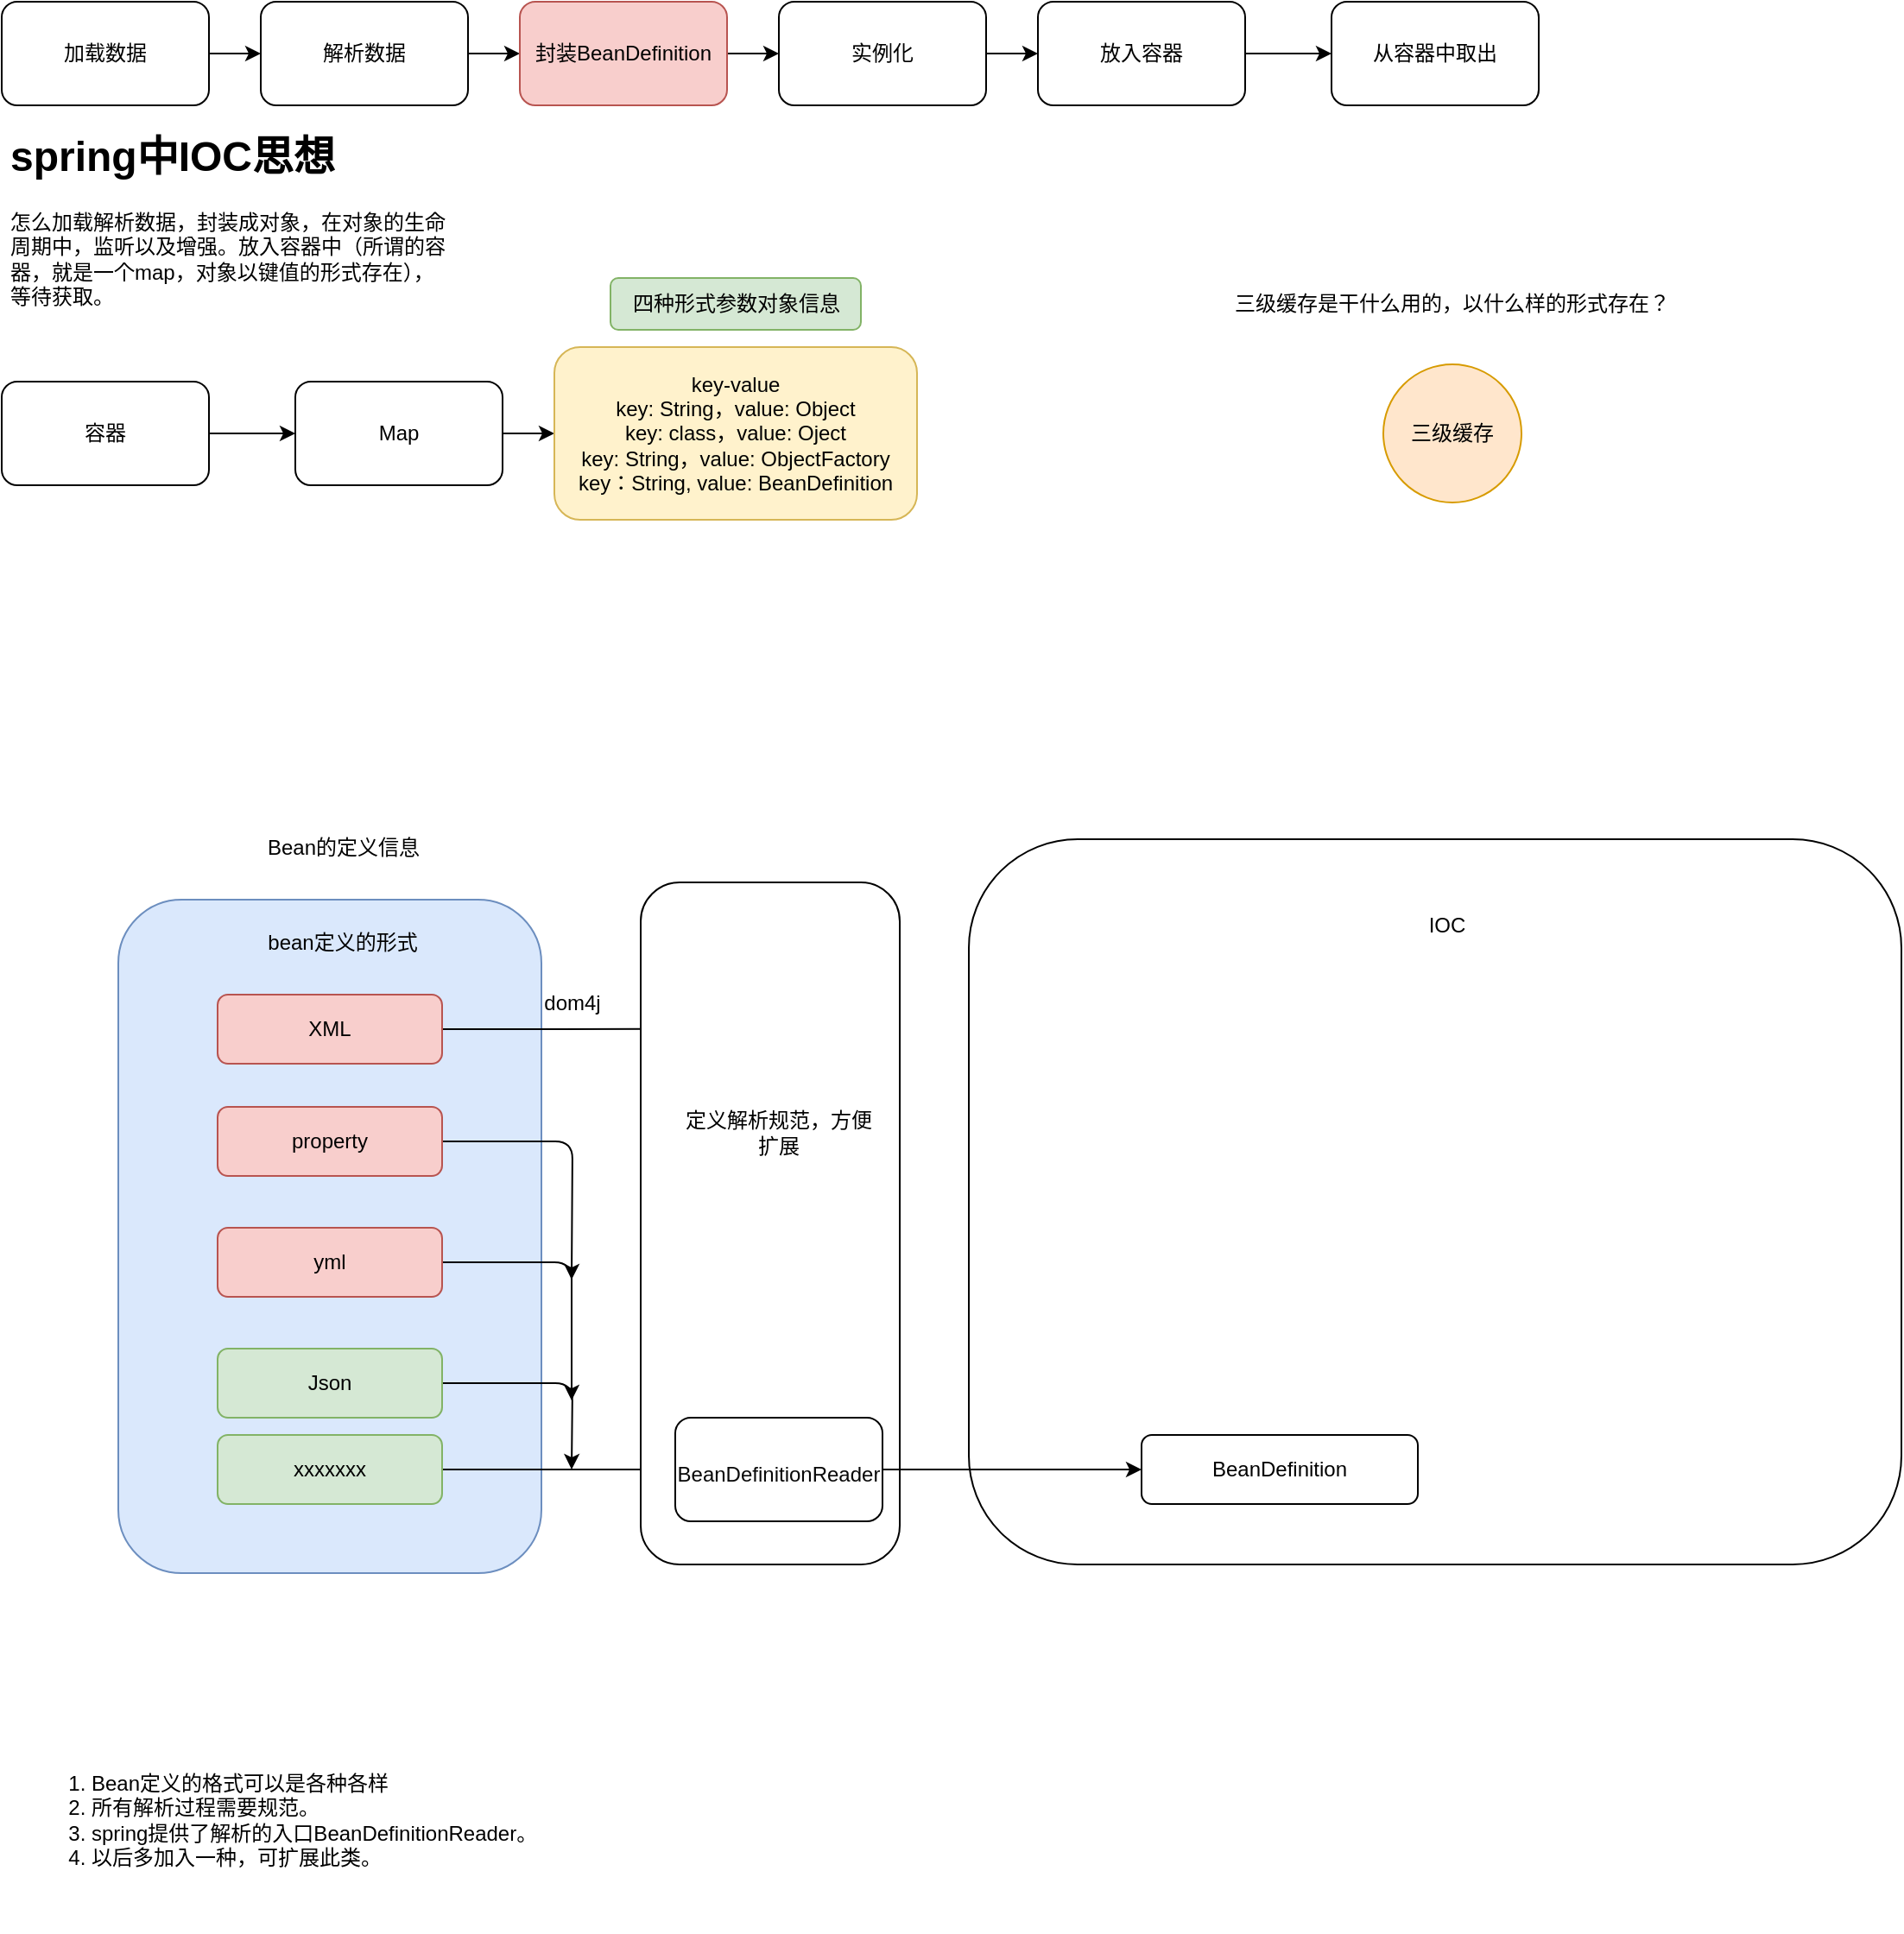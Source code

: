 <mxfile version="21.1.1" type="github">
  <diagram id="C5RBs43oDa-KdzZeNtuy" name="Page-1">
    <mxGraphModel dx="1401" dy="937" grid="1" gridSize="10" guides="1" tooltips="1" connect="1" arrows="1" fold="1" page="1" pageScale="1" pageWidth="1654" pageHeight="2336" math="0" shadow="0">
      <root>
        <mxCell id="WIyWlLk6GJQsqaUBKTNV-0" />
        <mxCell id="WIyWlLk6GJQsqaUBKTNV-1" parent="WIyWlLk6GJQsqaUBKTNV-0" />
        <mxCell id="brJTGo-iU788ZS12ijNm-44" value="" style="rounded=1;whiteSpace=wrap;html=1;fillColor=#dae8fc;strokeColor=#6c8ebf;arcSize=15;shadow=0;" vertex="1" parent="WIyWlLk6GJQsqaUBKTNV-1">
          <mxGeometry x="87.5" y="570" width="245" height="390" as="geometry" />
        </mxCell>
        <mxCell id="brJTGo-iU788ZS12ijNm-16" style="edgeStyle=orthogonalEdgeStyle;rounded=1;orthogonalLoop=1;jettySize=auto;html=1;exitX=1;exitY=0.5;exitDx=0;exitDy=0;entryX=0;entryY=0.5;entryDx=0;entryDy=0;" edge="1" parent="WIyWlLk6GJQsqaUBKTNV-1" source="brJTGo-iU788ZS12ijNm-10" target="brJTGo-iU788ZS12ijNm-11">
          <mxGeometry relative="1" as="geometry" />
        </mxCell>
        <mxCell id="brJTGo-iU788ZS12ijNm-10" value="加载数据" style="rounded=1;whiteSpace=wrap;html=1;" vertex="1" parent="WIyWlLk6GJQsqaUBKTNV-1">
          <mxGeometry x="20" y="50" width="120" height="60" as="geometry" />
        </mxCell>
        <mxCell id="brJTGo-iU788ZS12ijNm-17" style="edgeStyle=orthogonalEdgeStyle;rounded=1;orthogonalLoop=1;jettySize=auto;html=1;exitX=1;exitY=0.5;exitDx=0;exitDy=0;entryX=0;entryY=0.5;entryDx=0;entryDy=0;" edge="1" parent="WIyWlLk6GJQsqaUBKTNV-1" source="brJTGo-iU788ZS12ijNm-11" target="brJTGo-iU788ZS12ijNm-12">
          <mxGeometry relative="1" as="geometry" />
        </mxCell>
        <mxCell id="brJTGo-iU788ZS12ijNm-11" value="解析数据" style="rounded=1;whiteSpace=wrap;html=1;" vertex="1" parent="WIyWlLk6GJQsqaUBKTNV-1">
          <mxGeometry x="170" y="50" width="120" height="60" as="geometry" />
        </mxCell>
        <mxCell id="brJTGo-iU788ZS12ijNm-18" style="edgeStyle=orthogonalEdgeStyle;rounded=1;orthogonalLoop=1;jettySize=auto;html=1;exitX=1;exitY=0.5;exitDx=0;exitDy=0;entryX=0;entryY=0.5;entryDx=0;entryDy=0;" edge="1" parent="WIyWlLk6GJQsqaUBKTNV-1" source="brJTGo-iU788ZS12ijNm-12" target="brJTGo-iU788ZS12ijNm-13">
          <mxGeometry relative="1" as="geometry" />
        </mxCell>
        <mxCell id="brJTGo-iU788ZS12ijNm-12" value="封装BeanDefinition" style="rounded=1;whiteSpace=wrap;html=1;fillColor=#f8cecc;strokeColor=#b85450;" vertex="1" parent="WIyWlLk6GJQsqaUBKTNV-1">
          <mxGeometry x="320" y="50" width="120" height="60" as="geometry" />
        </mxCell>
        <mxCell id="brJTGo-iU788ZS12ijNm-19" style="edgeStyle=orthogonalEdgeStyle;rounded=1;orthogonalLoop=1;jettySize=auto;html=1;exitX=1;exitY=0.5;exitDx=0;exitDy=0;entryX=0;entryY=0.5;entryDx=0;entryDy=0;" edge="1" parent="WIyWlLk6GJQsqaUBKTNV-1" source="brJTGo-iU788ZS12ijNm-13" target="brJTGo-iU788ZS12ijNm-14">
          <mxGeometry relative="1" as="geometry" />
        </mxCell>
        <mxCell id="brJTGo-iU788ZS12ijNm-13" value="实例化" style="rounded=1;whiteSpace=wrap;html=1;" vertex="1" parent="WIyWlLk6GJQsqaUBKTNV-1">
          <mxGeometry x="470" y="50" width="120" height="60" as="geometry" />
        </mxCell>
        <mxCell id="brJTGo-iU788ZS12ijNm-20" style="edgeStyle=orthogonalEdgeStyle;rounded=1;orthogonalLoop=1;jettySize=auto;html=1;exitX=1;exitY=0.5;exitDx=0;exitDy=0;entryX=0;entryY=0.5;entryDx=0;entryDy=0;" edge="1" parent="WIyWlLk6GJQsqaUBKTNV-1" source="brJTGo-iU788ZS12ijNm-14" target="brJTGo-iU788ZS12ijNm-15">
          <mxGeometry relative="1" as="geometry" />
        </mxCell>
        <mxCell id="brJTGo-iU788ZS12ijNm-14" value="放入容器&lt;br&gt;" style="rounded=1;whiteSpace=wrap;html=1;" vertex="1" parent="WIyWlLk6GJQsqaUBKTNV-1">
          <mxGeometry x="620" y="50" width="120" height="60" as="geometry" />
        </mxCell>
        <mxCell id="brJTGo-iU788ZS12ijNm-15" value="从容器中取出" style="rounded=1;whiteSpace=wrap;html=1;" vertex="1" parent="WIyWlLk6GJQsqaUBKTNV-1">
          <mxGeometry x="790" y="50" width="120" height="60" as="geometry" />
        </mxCell>
        <mxCell id="brJTGo-iU788ZS12ijNm-23" value="&lt;h1&gt;spring中IOC思想&lt;/h1&gt;&lt;p&gt;怎么加载解析数据，封装成对象，在对象的生命周期中，监听以及增强。放入容器中（所谓的容器，就是一个map，对象以键值的形式存在），等待获取。&lt;/p&gt;" style="text;html=1;strokeColor=none;fillColor=none;spacing=5;spacingTop=-20;whiteSpace=wrap;overflow=hidden;rounded=1;" vertex="1" parent="WIyWlLk6GJQsqaUBKTNV-1">
          <mxGeometry x="20" y="120" width="260" height="130" as="geometry" />
        </mxCell>
        <mxCell id="brJTGo-iU788ZS12ijNm-28" style="edgeStyle=orthogonalEdgeStyle;rounded=1;orthogonalLoop=1;jettySize=auto;html=1;exitX=1;exitY=0.5;exitDx=0;exitDy=0;" edge="1" parent="WIyWlLk6GJQsqaUBKTNV-1" source="brJTGo-iU788ZS12ijNm-24" target="brJTGo-iU788ZS12ijNm-25">
          <mxGeometry relative="1" as="geometry" />
        </mxCell>
        <mxCell id="brJTGo-iU788ZS12ijNm-24" value="容器" style="rounded=1;whiteSpace=wrap;html=1;" vertex="1" parent="WIyWlLk6GJQsqaUBKTNV-1">
          <mxGeometry x="20" y="270" width="120" height="60" as="geometry" />
        </mxCell>
        <mxCell id="brJTGo-iU788ZS12ijNm-29" style="edgeStyle=orthogonalEdgeStyle;rounded=1;orthogonalLoop=1;jettySize=auto;html=1;exitX=1;exitY=0.5;exitDx=0;exitDy=0;entryX=0;entryY=0.5;entryDx=0;entryDy=0;" edge="1" parent="WIyWlLk6GJQsqaUBKTNV-1" source="brJTGo-iU788ZS12ijNm-25" target="brJTGo-iU788ZS12ijNm-26">
          <mxGeometry relative="1" as="geometry" />
        </mxCell>
        <mxCell id="brJTGo-iU788ZS12ijNm-25" value="Map" style="rounded=1;whiteSpace=wrap;html=1;" vertex="1" parent="WIyWlLk6GJQsqaUBKTNV-1">
          <mxGeometry x="190" y="270" width="120" height="60" as="geometry" />
        </mxCell>
        <mxCell id="brJTGo-iU788ZS12ijNm-26" value="key-value&lt;br&gt;key: String，value: Object&lt;br&gt;key: class，value: Oject&lt;br&gt;key: String，value: ObjectFactory&lt;br&gt;key：String, value: BeanDefinition" style="rounded=1;whiteSpace=wrap;html=1;fillColor=#fff2cc;strokeColor=#d6b656;" vertex="1" parent="WIyWlLk6GJQsqaUBKTNV-1">
          <mxGeometry x="340" y="250" width="210" height="100" as="geometry" />
        </mxCell>
        <mxCell id="brJTGo-iU788ZS12ijNm-27" value="四种形式参数对象信息" style="text;html=1;strokeColor=#82b366;fillColor=#d5e8d4;align=center;verticalAlign=middle;whiteSpace=wrap;rounded=1;" vertex="1" parent="WIyWlLk6GJQsqaUBKTNV-1">
          <mxGeometry x="372.5" y="210" width="145" height="30" as="geometry" />
        </mxCell>
        <mxCell id="brJTGo-iU788ZS12ijNm-30" value="三级缓存" style="ellipse;whiteSpace=wrap;html=1;aspect=fixed;fillColor=#ffe6cc;strokeColor=#d79b00;rounded=1;" vertex="1" parent="WIyWlLk6GJQsqaUBKTNV-1">
          <mxGeometry x="820" y="260" width="80" height="80" as="geometry" />
        </mxCell>
        <mxCell id="brJTGo-iU788ZS12ijNm-31" value="三级缓存是干什么用的，以什么样的形式存在？" style="text;html=1;strokeColor=none;fillColor=none;align=center;verticalAlign=middle;whiteSpace=wrap;rounded=1;" vertex="1" parent="WIyWlLk6GJQsqaUBKTNV-1">
          <mxGeometry x="700" y="200" width="320" height="50" as="geometry" />
        </mxCell>
        <mxCell id="brJTGo-iU788ZS12ijNm-33" value="" style="rounded=1;whiteSpace=wrap;html=1;shadow=0;" vertex="1" parent="WIyWlLk6GJQsqaUBKTNV-1">
          <mxGeometry x="580" y="535" width="540" height="420" as="geometry" />
        </mxCell>
        <mxCell id="brJTGo-iU788ZS12ijNm-34" value="IOC" style="text;html=1;strokeColor=none;fillColor=none;align=center;verticalAlign=middle;whiteSpace=wrap;rounded=1;strokeWidth=3;shadow=0;" vertex="1" parent="WIyWlLk6GJQsqaUBKTNV-1">
          <mxGeometry x="827" y="570" width="60" height="30" as="geometry" />
        </mxCell>
        <mxCell id="brJTGo-iU788ZS12ijNm-35" style="edgeStyle=orthogonalEdgeStyle;rounded=1;orthogonalLoop=1;jettySize=auto;html=1;exitX=0.5;exitY=1;exitDx=0;exitDy=0;shadow=0;" edge="1" parent="WIyWlLk6GJQsqaUBKTNV-1" source="brJTGo-iU788ZS12ijNm-34" target="brJTGo-iU788ZS12ijNm-34">
          <mxGeometry relative="1" as="geometry" />
        </mxCell>
        <mxCell id="brJTGo-iU788ZS12ijNm-172" style="edgeStyle=orthogonalEdgeStyle;rounded=1;orthogonalLoop=1;jettySize=auto;html=1;entryX=0.071;entryY=0.215;entryDx=0;entryDy=0;entryPerimeter=0;" edge="1" parent="WIyWlLk6GJQsqaUBKTNV-1" source="brJTGo-iU788ZS12ijNm-36" target="brJTGo-iU788ZS12ijNm-48">
          <mxGeometry relative="1" as="geometry" />
        </mxCell>
        <mxCell id="brJTGo-iU788ZS12ijNm-36" value="XML" style="rounded=1;whiteSpace=wrap;html=1;fillColor=#f8cecc;strokeColor=#b85450;shadow=0;" vertex="1" parent="WIyWlLk6GJQsqaUBKTNV-1">
          <mxGeometry x="145" y="625" width="130" height="40" as="geometry" />
        </mxCell>
        <mxCell id="brJTGo-iU788ZS12ijNm-37" value="Bean的定义信息" style="text;html=1;strokeColor=none;fillColor=none;align=center;verticalAlign=middle;whiteSpace=wrap;rounded=1;shadow=0;" vertex="1" parent="WIyWlLk6GJQsqaUBKTNV-1">
          <mxGeometry x="167.5" y="530" width="100" height="20" as="geometry" />
        </mxCell>
        <mxCell id="brJTGo-iU788ZS12ijNm-176" style="edgeStyle=orthogonalEdgeStyle;rounded=1;orthogonalLoop=1;jettySize=auto;html=1;exitX=1;exitY=0.5;exitDx=0;exitDy=0;" edge="1" parent="WIyWlLk6GJQsqaUBKTNV-1" source="brJTGo-iU788ZS12ijNm-40">
          <mxGeometry relative="1" as="geometry">
            <mxPoint x="350" y="790.0" as="targetPoint" />
          </mxGeometry>
        </mxCell>
        <mxCell id="brJTGo-iU788ZS12ijNm-40" value="property" style="rounded=1;whiteSpace=wrap;html=1;fillColor=#f8cecc;strokeColor=#b85450;shadow=0;" vertex="1" parent="WIyWlLk6GJQsqaUBKTNV-1">
          <mxGeometry x="145" y="690" width="130" height="40" as="geometry" />
        </mxCell>
        <mxCell id="brJTGo-iU788ZS12ijNm-175" style="edgeStyle=orthogonalEdgeStyle;rounded=1;orthogonalLoop=1;jettySize=auto;html=1;exitX=1;exitY=0.5;exitDx=0;exitDy=0;" edge="1" parent="WIyWlLk6GJQsqaUBKTNV-1" source="brJTGo-iU788ZS12ijNm-41">
          <mxGeometry relative="1" as="geometry">
            <mxPoint x="350" y="860" as="targetPoint" />
            <Array as="points">
              <mxPoint x="350" y="780" />
            </Array>
          </mxGeometry>
        </mxCell>
        <mxCell id="brJTGo-iU788ZS12ijNm-41" value="yml" style="rounded=1;whiteSpace=wrap;html=1;fillColor=#f8cecc;strokeColor=#b85450;shadow=0;" vertex="1" parent="WIyWlLk6GJQsqaUBKTNV-1">
          <mxGeometry x="145" y="760" width="130" height="40" as="geometry" />
        </mxCell>
        <mxCell id="brJTGo-iU788ZS12ijNm-174" style="edgeStyle=orthogonalEdgeStyle;rounded=1;orthogonalLoop=1;jettySize=auto;html=1;" edge="1" parent="WIyWlLk6GJQsqaUBKTNV-1" source="brJTGo-iU788ZS12ijNm-42">
          <mxGeometry relative="1" as="geometry">
            <mxPoint x="350" y="900" as="targetPoint" />
          </mxGeometry>
        </mxCell>
        <mxCell id="brJTGo-iU788ZS12ijNm-42" value="Json" style="rounded=1;whiteSpace=wrap;html=1;fillColor=#d5e8d4;strokeColor=#82b366;shadow=0;" vertex="1" parent="WIyWlLk6GJQsqaUBKTNV-1">
          <mxGeometry x="145" y="830" width="130" height="40" as="geometry" />
        </mxCell>
        <mxCell id="brJTGo-iU788ZS12ijNm-45" value="bean定义的形式" style="text;html=1;strokeColor=none;fillColor=none;align=center;verticalAlign=middle;whiteSpace=wrap;rounded=1;shadow=0;" vertex="1" parent="WIyWlLk6GJQsqaUBKTNV-1">
          <mxGeometry x="160" y="590" width="115" height="10" as="geometry" />
        </mxCell>
        <mxCell id="brJTGo-iU788ZS12ijNm-181" style="edgeStyle=orthogonalEdgeStyle;rounded=1;orthogonalLoop=1;jettySize=auto;html=1;exitX=1;exitY=0.5;exitDx=0;exitDy=0;" edge="1" parent="WIyWlLk6GJQsqaUBKTNV-1" source="brJTGo-iU788ZS12ijNm-46" target="brJTGo-iU788ZS12ijNm-69">
          <mxGeometry relative="1" as="geometry" />
        </mxCell>
        <mxCell id="brJTGo-iU788ZS12ijNm-46" value="xxxxxxx" style="rounded=1;whiteSpace=wrap;html=1;fillColor=#d5e8d4;strokeColor=#82b366;shadow=0;" vertex="1" parent="WIyWlLk6GJQsqaUBKTNV-1">
          <mxGeometry x="145" y="880" width="130" height="40" as="geometry" />
        </mxCell>
        <mxCell id="brJTGo-iU788ZS12ijNm-47" value="BeanDefinition" style="rounded=1;whiteSpace=wrap;html=1;shadow=0;" vertex="1" parent="WIyWlLk6GJQsqaUBKTNV-1">
          <mxGeometry x="680" y="880" width="160" height="40" as="geometry" />
        </mxCell>
        <mxCell id="brJTGo-iU788ZS12ijNm-48" value="" style="rounded=1;whiteSpace=wrap;html=1;shadow=0;" vertex="1" parent="WIyWlLk6GJQsqaUBKTNV-1">
          <mxGeometry x="390" y="560" width="150" height="395" as="geometry" />
        </mxCell>
        <mxCell id="brJTGo-iU788ZS12ijNm-49" value="定义解析规范，方便扩展" style="text;html=1;strokeColor=none;fillColor=none;align=center;verticalAlign=middle;whiteSpace=wrap;rounded=1;shadow=0;" vertex="1" parent="WIyWlLk6GJQsqaUBKTNV-1">
          <mxGeometry x="410" y="690" width="120" height="30" as="geometry" />
        </mxCell>
        <mxCell id="brJTGo-iU788ZS12ijNm-177" style="edgeStyle=orthogonalEdgeStyle;rounded=1;orthogonalLoop=1;jettySize=auto;html=1;exitX=1;exitY=0.5;exitDx=0;exitDy=0;" edge="1" parent="WIyWlLk6GJQsqaUBKTNV-1" source="brJTGo-iU788ZS12ijNm-69" target="brJTGo-iU788ZS12ijNm-47">
          <mxGeometry relative="1" as="geometry" />
        </mxCell>
        <mxCell id="brJTGo-iU788ZS12ijNm-69" value="&lt;div style=&quot;background-color: rgb(255, 255, 255);&quot;&gt;&lt;pre style=&quot;&quot;&gt;&lt;pre style=&quot;border-color: var(--border-color);&quot;&gt;&lt;font face=&quot;Helvetica&quot; color=&quot;#080808&quot;&gt;BeanDefinitionReader&lt;/font&gt;&lt;font face=&quot;JetBrains Mono, monospace&quot; color=&quot;#080808&quot;&gt;&lt;span style=&quot;font-size: 13.5pt;&quot;&gt;&lt;br&gt;&lt;/span&gt;&lt;/font&gt;&lt;/pre&gt;&lt;/pre&gt;&lt;/div&gt;" style="rounded=1;whiteSpace=wrap;html=1;shadow=0;" vertex="1" parent="WIyWlLk6GJQsqaUBKTNV-1">
          <mxGeometry x="410" y="870" width="120" height="60" as="geometry" />
        </mxCell>
        <mxCell id="brJTGo-iU788ZS12ijNm-76" value="&lt;ol&gt;&lt;li&gt;Bean定义的格式可以是各种各样&lt;/li&gt;&lt;li&gt;所有解析过程需要规范。&lt;/li&gt;&lt;li&gt;spring提供了解析的入口BeanDefinitionReader。&lt;/li&gt;&lt;li&gt;以后多加入一种，可扩展此类。&lt;/li&gt;&lt;/ol&gt;" style="text;html=1;strokeColor=none;fillColor=none;align=left;verticalAlign=middle;whiteSpace=wrap;rounded=1;" vertex="1" parent="WIyWlLk6GJQsqaUBKTNV-1">
          <mxGeometry x="30" y="1038" width="410" height="130" as="geometry" />
        </mxCell>
        <mxCell id="brJTGo-iU788ZS12ijNm-178" value="dom4j" style="text;html=1;align=center;verticalAlign=middle;resizable=0;points=[];autosize=1;strokeColor=none;fillColor=none;" vertex="1" parent="WIyWlLk6GJQsqaUBKTNV-1">
          <mxGeometry x="320" y="615" width="60" height="30" as="geometry" />
        </mxCell>
      </root>
    </mxGraphModel>
  </diagram>
</mxfile>
